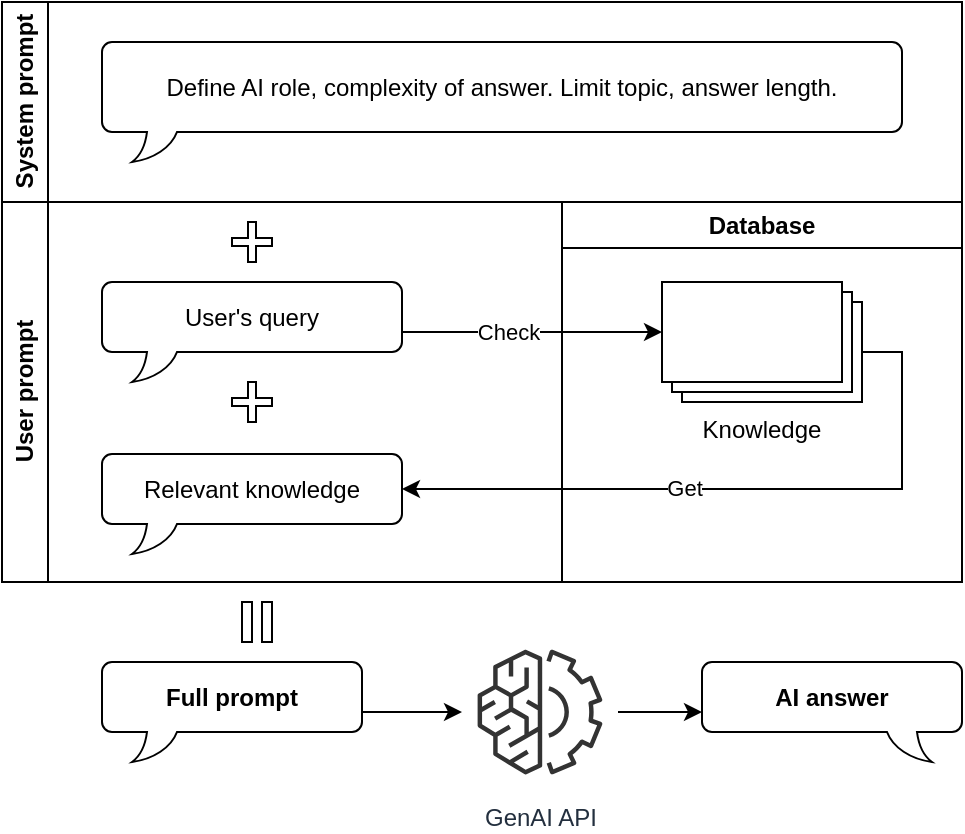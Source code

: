 <mxfile version="26.0.9">
  <diagram name="Page-1" id="ipTNfTczYH8te6k1RS_X">
    <mxGraphModel dx="830" dy="608" grid="1" gridSize="10" guides="1" tooltips="1" connect="1" arrows="1" fold="1" page="1" pageScale="1" pageWidth="850" pageHeight="1100" math="0" shadow="0">
      <root>
        <mxCell id="0" />
        <mxCell id="1" parent="0" />
        <mxCell id="rJ8ym78fJKtl8QIEgAO6-5" value="System prompt" style="swimlane;horizontal=0;whiteSpace=wrap;html=1;startSize=23;" vertex="1" parent="1">
          <mxGeometry x="90" y="100" width="480" height="100" as="geometry" />
        </mxCell>
        <mxCell id="rJ8ym78fJKtl8QIEgAO6-10" value="Define AI role,&amp;nbsp;&lt;span style=&quot;background-color: transparent; color: light-dark(rgb(0, 0, 0), rgb(255, 255, 255));&quot;&gt;complexity of answer.&amp;nbsp;&lt;/span&gt;&lt;span style=&quot;background-color: transparent; color: light-dark(rgb(0, 0, 0), rgb(255, 255, 255));&quot;&gt;Limit topic,&amp;nbsp;&lt;/span&gt;&lt;span style=&quot;background-color: transparent; color: light-dark(rgb(0, 0, 0), rgb(255, 255, 255));&quot;&gt;answer length.&lt;/span&gt;" style="whiteSpace=wrap;html=1;shape=mxgraph.basic.roundRectCallout;dx=30;dy=15;size=5;boundedLbl=1;" vertex="1" parent="rJ8ym78fJKtl8QIEgAO6-5">
          <mxGeometry x="50" y="20" width="400" height="60" as="geometry" />
        </mxCell>
        <mxCell id="rJ8ym78fJKtl8QIEgAO6-7" value="Database" style="swimlane;whiteSpace=wrap;html=1;" vertex="1" parent="1">
          <mxGeometry x="370" y="200" width="200" height="190" as="geometry" />
        </mxCell>
        <mxCell id="rJ8ym78fJKtl8QIEgAO6-6" value="Knowledge" style="verticalLabelPosition=bottom;verticalAlign=top;html=1;shape=mxgraph.basic.layered_rect;dx=10;outlineConnect=0;whiteSpace=wrap;" vertex="1" parent="rJ8ym78fJKtl8QIEgAO6-7">
          <mxGeometry x="50" y="40" width="100" height="60" as="geometry" />
        </mxCell>
        <mxCell id="rJ8ym78fJKtl8QIEgAO6-11" value="User prompt" style="swimlane;horizontal=0;whiteSpace=wrap;html=1;" vertex="1" parent="1">
          <mxGeometry x="90" y="200" width="280" height="190" as="geometry" />
        </mxCell>
        <mxCell id="rJ8ym78fJKtl8QIEgAO6-13" value="User&#39;s query" style="whiteSpace=wrap;html=1;shape=mxgraph.basic.roundRectCallout;dx=30;dy=15;size=5;boundedLbl=1;" vertex="1" parent="rJ8ym78fJKtl8QIEgAO6-11">
          <mxGeometry x="50" y="40" width="150" height="50" as="geometry" />
        </mxCell>
        <mxCell id="rJ8ym78fJKtl8QIEgAO6-16" value="Relevant knowledge" style="whiteSpace=wrap;html=1;shape=mxgraph.basic.roundRectCallout;dx=30;dy=15;size=5;boundedLbl=1;" vertex="1" parent="rJ8ym78fJKtl8QIEgAO6-11">
          <mxGeometry x="50" y="126" width="150" height="50" as="geometry" />
        </mxCell>
        <mxCell id="rJ8ym78fJKtl8QIEgAO6-23" value="" style="shape=cross;whiteSpace=wrap;html=1;" vertex="1" parent="rJ8ym78fJKtl8QIEgAO6-11">
          <mxGeometry x="115" y="90" width="20" height="20" as="geometry" />
        </mxCell>
        <mxCell id="rJ8ym78fJKtl8QIEgAO6-26" value="" style="shape=cross;whiteSpace=wrap;html=1;" vertex="1" parent="rJ8ym78fJKtl8QIEgAO6-11">
          <mxGeometry x="115" y="10" width="20" height="20" as="geometry" />
        </mxCell>
        <mxCell id="rJ8ym78fJKtl8QIEgAO6-14" style="edgeStyle=orthogonalEdgeStyle;rounded=0;orthogonalLoop=1;jettySize=auto;html=1;entryX=0;entryY=0;entryDx=0;entryDy=25.0;entryPerimeter=0;" edge="1" parent="1" source="rJ8ym78fJKtl8QIEgAO6-13" target="rJ8ym78fJKtl8QIEgAO6-6">
          <mxGeometry relative="1" as="geometry" />
        </mxCell>
        <mxCell id="rJ8ym78fJKtl8QIEgAO6-15" value="Check" style="edgeLabel;html=1;align=center;verticalAlign=middle;resizable=0;points=[];" vertex="1" connectable="0" parent="rJ8ym78fJKtl8QIEgAO6-14">
          <mxGeometry x="-0.159" relative="1" as="geometry">
            <mxPoint x="-2" as="offset" />
          </mxGeometry>
        </mxCell>
        <mxCell id="rJ8ym78fJKtl8QIEgAO6-17" style="edgeStyle=orthogonalEdgeStyle;rounded=0;orthogonalLoop=1;jettySize=auto;html=1;entryX=0;entryY=0;entryDx=150;entryDy=17.5;entryPerimeter=0;exitX=0;exitY=0;exitDx=100;exitDy=35;exitPerimeter=0;" edge="1" parent="1" source="rJ8ym78fJKtl8QIEgAO6-6" target="rJ8ym78fJKtl8QIEgAO6-16">
          <mxGeometry relative="1" as="geometry" />
        </mxCell>
        <mxCell id="rJ8ym78fJKtl8QIEgAO6-34" value="Get" style="edgeLabel;html=1;align=center;verticalAlign=middle;resizable=0;points=[];" vertex="1" connectable="0" parent="rJ8ym78fJKtl8QIEgAO6-17">
          <mxGeometry x="0.167" y="-4" relative="1" as="geometry">
            <mxPoint y="3" as="offset" />
          </mxGeometry>
        </mxCell>
        <mxCell id="rJ8ym78fJKtl8QIEgAO6-39" value="" style="edgeStyle=orthogonalEdgeStyle;rounded=0;orthogonalLoop=1;jettySize=auto;html=1;" edge="1" parent="1" source="rJ8ym78fJKtl8QIEgAO6-30" target="rJ8ym78fJKtl8QIEgAO6-35">
          <mxGeometry relative="1" as="geometry" />
        </mxCell>
        <mxCell id="rJ8ym78fJKtl8QIEgAO6-30" value="Full prompt" style="whiteSpace=wrap;html=1;shape=mxgraph.basic.roundRectCallout;dx=30;dy=15;size=5;boundedLbl=1;fontStyle=1" vertex="1" parent="1">
          <mxGeometry x="140" y="430" width="130" height="50" as="geometry" />
        </mxCell>
        <mxCell id="rJ8ym78fJKtl8QIEgAO6-32" value="" style="verticalLabelPosition=bottom;verticalAlign=top;html=1;shape=mxgraph.basic.rect;fillColor2=none;strokeWidth=1;size=20;indent=5;" vertex="1" parent="1">
          <mxGeometry x="210" y="400" width="5" height="20" as="geometry" />
        </mxCell>
        <mxCell id="rJ8ym78fJKtl8QIEgAO6-33" value="" style="verticalLabelPosition=bottom;verticalAlign=top;html=1;shape=mxgraph.basic.rect;fillColor2=none;strokeWidth=1;size=20;indent=5;" vertex="1" parent="1">
          <mxGeometry x="220" y="400" width="5" height="20" as="geometry" />
        </mxCell>
        <mxCell id="rJ8ym78fJKtl8QIEgAO6-40" value="" style="edgeStyle=orthogonalEdgeStyle;rounded=0;orthogonalLoop=1;jettySize=auto;html=1;" edge="1" parent="1" source="rJ8ym78fJKtl8QIEgAO6-35" target="rJ8ym78fJKtl8QIEgAO6-38">
          <mxGeometry relative="1" as="geometry" />
        </mxCell>
        <mxCell id="rJ8ym78fJKtl8QIEgAO6-35" value="GenAI API" style="sketch=0;points=[[0,0,0],[0.25,0,0],[0.5,0,0],[0.75,0,0],[1,0,0],[0,1,0],[0.25,1,0],[0.5,1,0],[0.75,1,0],[1,1,0],[0,0.25,0],[0,0.5,0],[0,0.75,0],[1,0.25,0],[1,0.5,0],[1,0.75,0]];outlineConnect=0;fontColor=#232F3E;fillColor=none;strokeColor=#333333;dashed=0;verticalLabelPosition=bottom;verticalAlign=top;align=center;html=1;fontSize=12;fontStyle=0;aspect=fixed;shape=mxgraph.aws4.resourceIcon;resIcon=mxgraph.aws4.machine_learning;" vertex="1" parent="1">
          <mxGeometry x="320" y="416" width="78" height="78" as="geometry" />
        </mxCell>
        <mxCell id="rJ8ym78fJKtl8QIEgAO6-38" value="AI answer" style="whiteSpace=wrap;html=1;shape=mxgraph.basic.roundRectCallout;dx=30;dy=15;size=5;boundedLbl=1;fontStyle=1;direction=east;flipH=1;" vertex="1" parent="1">
          <mxGeometry x="440" y="430" width="130" height="50" as="geometry" />
        </mxCell>
      </root>
    </mxGraphModel>
  </diagram>
</mxfile>
